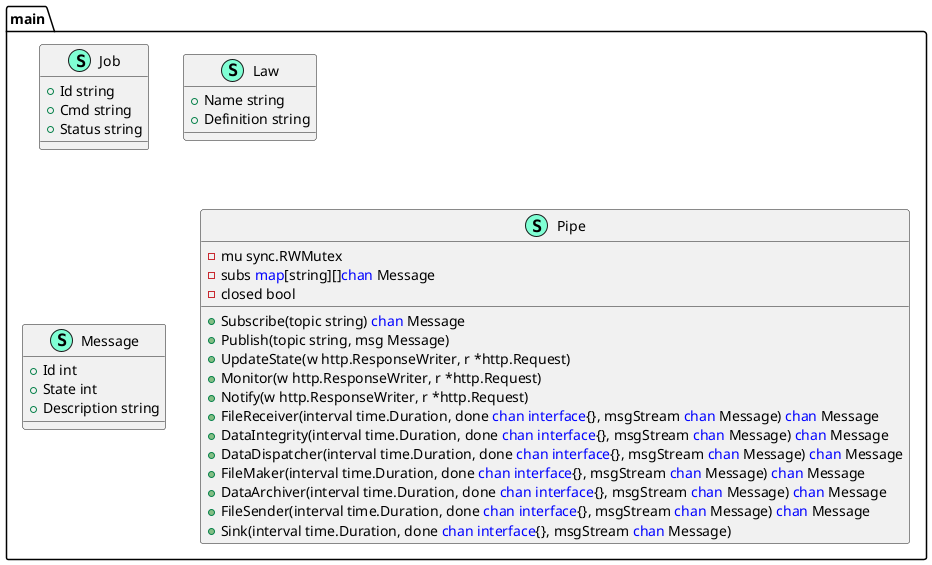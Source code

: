 @startuml
namespace main {
    class Job << (S,Aquamarine) >> {
        + Id string
        + Cmd string
        + Status string

    }
    class Law << (S,Aquamarine) >> {
        + Name string
        + Definition string

    }
    class Message << (S,Aquamarine) >> {
        + Id int
        + State int
        + Description string

    }
    class Pipe << (S,Aquamarine) >> {
        - mu sync.RWMutex
        - subs <font color=blue>map</font>[string][]<font color=blue>chan</font> Message
        - closed bool

        + Subscribe(topic string) <font color=blue>chan</font> Message
        + Publish(topic string, msg Message) 
        + UpdateState(w http.ResponseWriter, r *http.Request) 
        + Monitor(w http.ResponseWriter, r *http.Request) 
        + Notify(w http.ResponseWriter, r *http.Request) 
        + FileReceiver(interval time.Duration, done <font color=blue>chan</font> <font color=blue>interface</font>{}, msgStream <font color=blue>chan</font> Message) <font color=blue>chan</font> Message
        + DataIntegrity(interval time.Duration, done <font color=blue>chan</font> <font color=blue>interface</font>{}, msgStream <font color=blue>chan</font> Message) <font color=blue>chan</font> Message
        + DataDispatcher(interval time.Duration, done <font color=blue>chan</font> <font color=blue>interface</font>{}, msgStream <font color=blue>chan</font> Message) <font color=blue>chan</font> Message
        + FileMaker(interval time.Duration, done <font color=blue>chan</font> <font color=blue>interface</font>{}, msgStream <font color=blue>chan</font> Message) <font color=blue>chan</font> Message
        + DataArchiver(interval time.Duration, done <font color=blue>chan</font> <font color=blue>interface</font>{}, msgStream <font color=blue>chan</font> Message) <font color=blue>chan</font> Message
        + FileSender(interval time.Duration, done <font color=blue>chan</font> <font color=blue>interface</font>{}, msgStream <font color=blue>chan</font> Message) <font color=blue>chan</font> Message
        + Sink(interval time.Duration, done <font color=blue>chan</font> <font color=blue>interface</font>{}, msgStream <font color=blue>chan</font> Message) 

    }
}


@enduml
